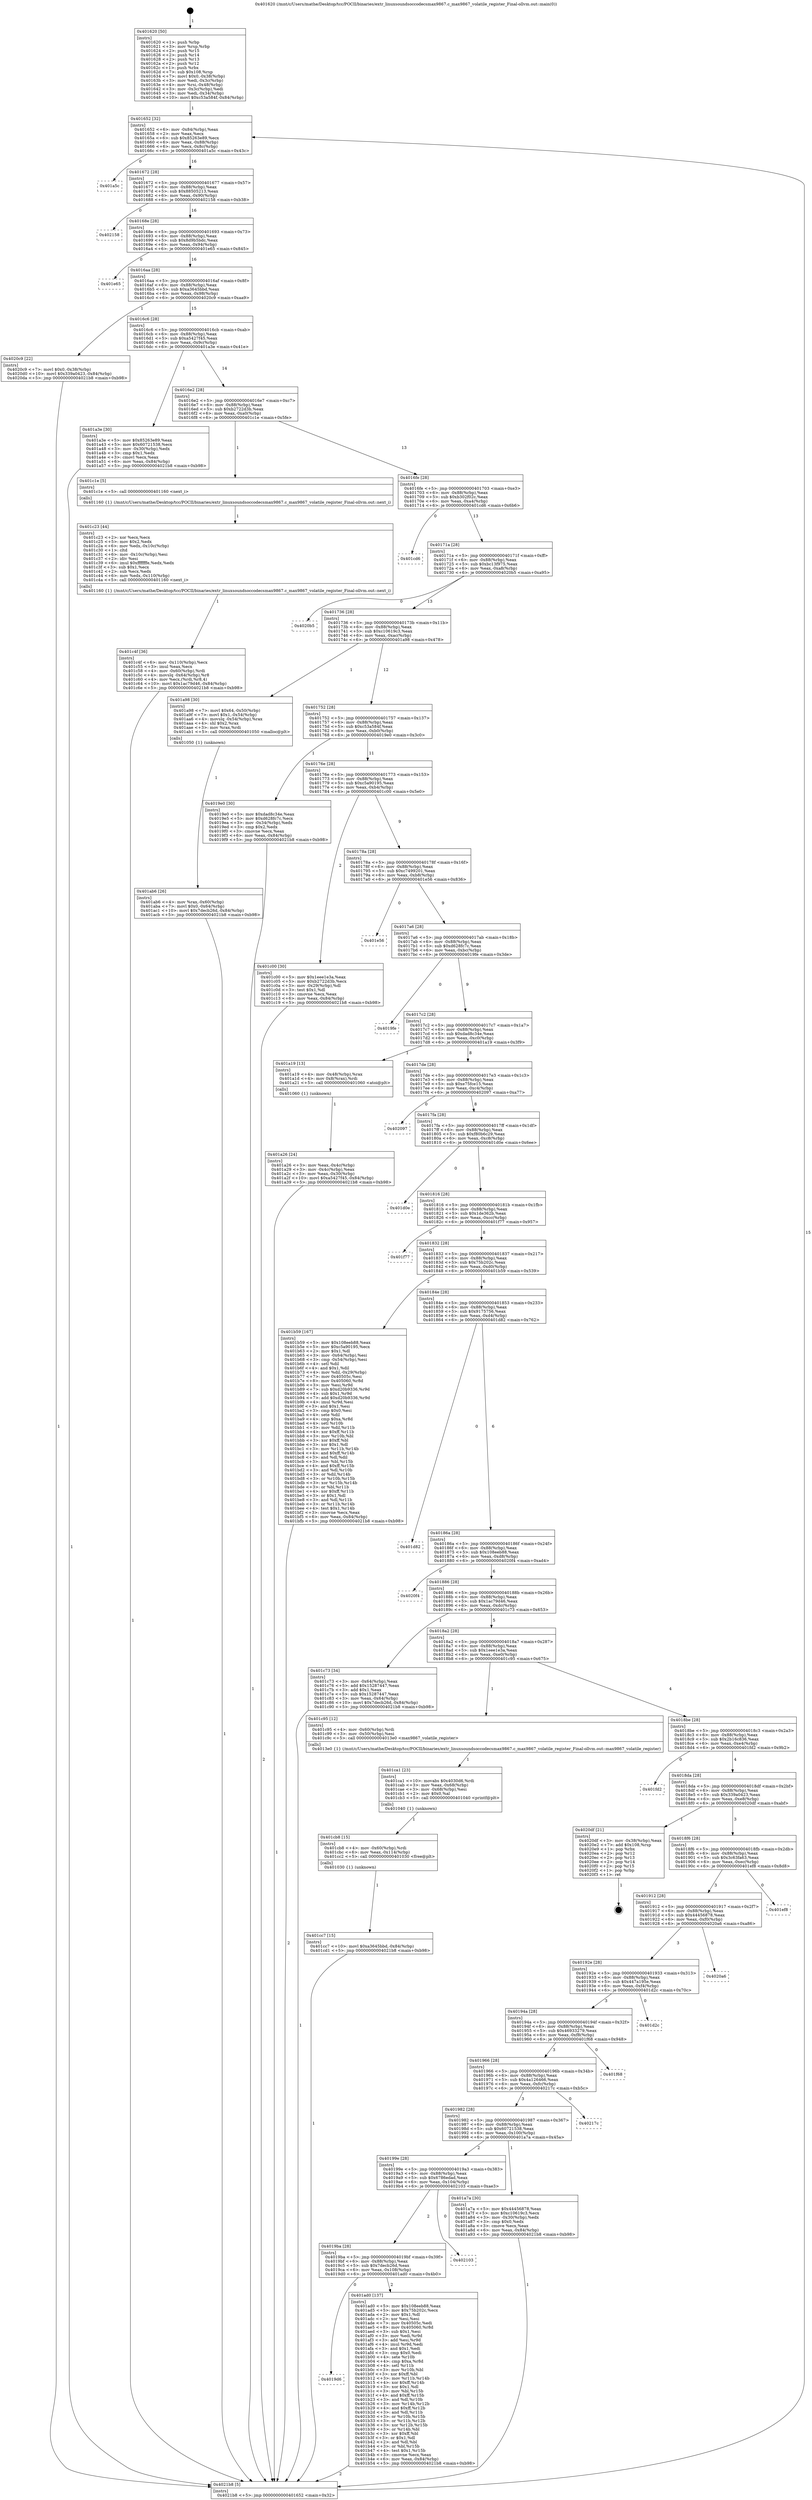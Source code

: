 digraph "0x401620" {
  label = "0x401620 (/mnt/c/Users/mathe/Desktop/tcc/POCII/binaries/extr_linuxsoundsoccodecsmax9867.c_max9867_volatile_register_Final-ollvm.out::main(0))"
  labelloc = "t"
  node[shape=record]

  Entry [label="",width=0.3,height=0.3,shape=circle,fillcolor=black,style=filled]
  "0x401652" [label="{
     0x401652 [32]\l
     | [instrs]\l
     &nbsp;&nbsp;0x401652 \<+6\>: mov -0x84(%rbp),%eax\l
     &nbsp;&nbsp;0x401658 \<+2\>: mov %eax,%ecx\l
     &nbsp;&nbsp;0x40165a \<+6\>: sub $0x85263e89,%ecx\l
     &nbsp;&nbsp;0x401660 \<+6\>: mov %eax,-0x88(%rbp)\l
     &nbsp;&nbsp;0x401666 \<+6\>: mov %ecx,-0x8c(%rbp)\l
     &nbsp;&nbsp;0x40166c \<+6\>: je 0000000000401a5c \<main+0x43c\>\l
  }"]
  "0x401a5c" [label="{
     0x401a5c\l
  }", style=dashed]
  "0x401672" [label="{
     0x401672 [28]\l
     | [instrs]\l
     &nbsp;&nbsp;0x401672 \<+5\>: jmp 0000000000401677 \<main+0x57\>\l
     &nbsp;&nbsp;0x401677 \<+6\>: mov -0x88(%rbp),%eax\l
     &nbsp;&nbsp;0x40167d \<+5\>: sub $0x88505213,%eax\l
     &nbsp;&nbsp;0x401682 \<+6\>: mov %eax,-0x90(%rbp)\l
     &nbsp;&nbsp;0x401688 \<+6\>: je 0000000000402158 \<main+0xb38\>\l
  }"]
  Exit [label="",width=0.3,height=0.3,shape=circle,fillcolor=black,style=filled,peripheries=2]
  "0x402158" [label="{
     0x402158\l
  }", style=dashed]
  "0x40168e" [label="{
     0x40168e [28]\l
     | [instrs]\l
     &nbsp;&nbsp;0x40168e \<+5\>: jmp 0000000000401693 \<main+0x73\>\l
     &nbsp;&nbsp;0x401693 \<+6\>: mov -0x88(%rbp),%eax\l
     &nbsp;&nbsp;0x401699 \<+5\>: sub $0x8d9b5bdc,%eax\l
     &nbsp;&nbsp;0x40169e \<+6\>: mov %eax,-0x94(%rbp)\l
     &nbsp;&nbsp;0x4016a4 \<+6\>: je 0000000000401e65 \<main+0x845\>\l
  }"]
  "0x401cc7" [label="{
     0x401cc7 [15]\l
     | [instrs]\l
     &nbsp;&nbsp;0x401cc7 \<+10\>: movl $0xa3645bbd,-0x84(%rbp)\l
     &nbsp;&nbsp;0x401cd1 \<+5\>: jmp 00000000004021b8 \<main+0xb98\>\l
  }"]
  "0x401e65" [label="{
     0x401e65\l
  }", style=dashed]
  "0x4016aa" [label="{
     0x4016aa [28]\l
     | [instrs]\l
     &nbsp;&nbsp;0x4016aa \<+5\>: jmp 00000000004016af \<main+0x8f\>\l
     &nbsp;&nbsp;0x4016af \<+6\>: mov -0x88(%rbp),%eax\l
     &nbsp;&nbsp;0x4016b5 \<+5\>: sub $0xa3645bbd,%eax\l
     &nbsp;&nbsp;0x4016ba \<+6\>: mov %eax,-0x98(%rbp)\l
     &nbsp;&nbsp;0x4016c0 \<+6\>: je 00000000004020c9 \<main+0xaa9\>\l
  }"]
  "0x401cb8" [label="{
     0x401cb8 [15]\l
     | [instrs]\l
     &nbsp;&nbsp;0x401cb8 \<+4\>: mov -0x60(%rbp),%rdi\l
     &nbsp;&nbsp;0x401cbc \<+6\>: mov %eax,-0x114(%rbp)\l
     &nbsp;&nbsp;0x401cc2 \<+5\>: call 0000000000401030 \<free@plt\>\l
     | [calls]\l
     &nbsp;&nbsp;0x401030 \{1\} (unknown)\l
  }"]
  "0x4020c9" [label="{
     0x4020c9 [22]\l
     | [instrs]\l
     &nbsp;&nbsp;0x4020c9 \<+7\>: movl $0x0,-0x38(%rbp)\l
     &nbsp;&nbsp;0x4020d0 \<+10\>: movl $0x339a0423,-0x84(%rbp)\l
     &nbsp;&nbsp;0x4020da \<+5\>: jmp 00000000004021b8 \<main+0xb98\>\l
  }"]
  "0x4016c6" [label="{
     0x4016c6 [28]\l
     | [instrs]\l
     &nbsp;&nbsp;0x4016c6 \<+5\>: jmp 00000000004016cb \<main+0xab\>\l
     &nbsp;&nbsp;0x4016cb \<+6\>: mov -0x88(%rbp),%eax\l
     &nbsp;&nbsp;0x4016d1 \<+5\>: sub $0xa5427f45,%eax\l
     &nbsp;&nbsp;0x4016d6 \<+6\>: mov %eax,-0x9c(%rbp)\l
     &nbsp;&nbsp;0x4016dc \<+6\>: je 0000000000401a3e \<main+0x41e\>\l
  }"]
  "0x401ca1" [label="{
     0x401ca1 [23]\l
     | [instrs]\l
     &nbsp;&nbsp;0x401ca1 \<+10\>: movabs $0x4030d6,%rdi\l
     &nbsp;&nbsp;0x401cab \<+3\>: mov %eax,-0x68(%rbp)\l
     &nbsp;&nbsp;0x401cae \<+3\>: mov -0x68(%rbp),%esi\l
     &nbsp;&nbsp;0x401cb1 \<+2\>: mov $0x0,%al\l
     &nbsp;&nbsp;0x401cb3 \<+5\>: call 0000000000401040 \<printf@plt\>\l
     | [calls]\l
     &nbsp;&nbsp;0x401040 \{1\} (unknown)\l
  }"]
  "0x401a3e" [label="{
     0x401a3e [30]\l
     | [instrs]\l
     &nbsp;&nbsp;0x401a3e \<+5\>: mov $0x85263e89,%eax\l
     &nbsp;&nbsp;0x401a43 \<+5\>: mov $0x60721538,%ecx\l
     &nbsp;&nbsp;0x401a48 \<+3\>: mov -0x30(%rbp),%edx\l
     &nbsp;&nbsp;0x401a4b \<+3\>: cmp $0x1,%edx\l
     &nbsp;&nbsp;0x401a4e \<+3\>: cmovl %ecx,%eax\l
     &nbsp;&nbsp;0x401a51 \<+6\>: mov %eax,-0x84(%rbp)\l
     &nbsp;&nbsp;0x401a57 \<+5\>: jmp 00000000004021b8 \<main+0xb98\>\l
  }"]
  "0x4016e2" [label="{
     0x4016e2 [28]\l
     | [instrs]\l
     &nbsp;&nbsp;0x4016e2 \<+5\>: jmp 00000000004016e7 \<main+0xc7\>\l
     &nbsp;&nbsp;0x4016e7 \<+6\>: mov -0x88(%rbp),%eax\l
     &nbsp;&nbsp;0x4016ed \<+5\>: sub $0xb2722d3b,%eax\l
     &nbsp;&nbsp;0x4016f2 \<+6\>: mov %eax,-0xa0(%rbp)\l
     &nbsp;&nbsp;0x4016f8 \<+6\>: je 0000000000401c1e \<main+0x5fe\>\l
  }"]
  "0x401c4f" [label="{
     0x401c4f [36]\l
     | [instrs]\l
     &nbsp;&nbsp;0x401c4f \<+6\>: mov -0x110(%rbp),%ecx\l
     &nbsp;&nbsp;0x401c55 \<+3\>: imul %eax,%ecx\l
     &nbsp;&nbsp;0x401c58 \<+4\>: mov -0x60(%rbp),%rdi\l
     &nbsp;&nbsp;0x401c5c \<+4\>: movslq -0x64(%rbp),%r8\l
     &nbsp;&nbsp;0x401c60 \<+4\>: mov %ecx,(%rdi,%r8,4)\l
     &nbsp;&nbsp;0x401c64 \<+10\>: movl $0x1ac79d46,-0x84(%rbp)\l
     &nbsp;&nbsp;0x401c6e \<+5\>: jmp 00000000004021b8 \<main+0xb98\>\l
  }"]
  "0x401c1e" [label="{
     0x401c1e [5]\l
     | [instrs]\l
     &nbsp;&nbsp;0x401c1e \<+5\>: call 0000000000401160 \<next_i\>\l
     | [calls]\l
     &nbsp;&nbsp;0x401160 \{1\} (/mnt/c/Users/mathe/Desktop/tcc/POCII/binaries/extr_linuxsoundsoccodecsmax9867.c_max9867_volatile_register_Final-ollvm.out::next_i)\l
  }"]
  "0x4016fe" [label="{
     0x4016fe [28]\l
     | [instrs]\l
     &nbsp;&nbsp;0x4016fe \<+5\>: jmp 0000000000401703 \<main+0xe3\>\l
     &nbsp;&nbsp;0x401703 \<+6\>: mov -0x88(%rbp),%eax\l
     &nbsp;&nbsp;0x401709 \<+5\>: sub $0xb302f02c,%eax\l
     &nbsp;&nbsp;0x40170e \<+6\>: mov %eax,-0xa4(%rbp)\l
     &nbsp;&nbsp;0x401714 \<+6\>: je 0000000000401cd6 \<main+0x6b6\>\l
  }"]
  "0x401c23" [label="{
     0x401c23 [44]\l
     | [instrs]\l
     &nbsp;&nbsp;0x401c23 \<+2\>: xor %ecx,%ecx\l
     &nbsp;&nbsp;0x401c25 \<+5\>: mov $0x2,%edx\l
     &nbsp;&nbsp;0x401c2a \<+6\>: mov %edx,-0x10c(%rbp)\l
     &nbsp;&nbsp;0x401c30 \<+1\>: cltd\l
     &nbsp;&nbsp;0x401c31 \<+6\>: mov -0x10c(%rbp),%esi\l
     &nbsp;&nbsp;0x401c37 \<+2\>: idiv %esi\l
     &nbsp;&nbsp;0x401c39 \<+6\>: imul $0xfffffffe,%edx,%edx\l
     &nbsp;&nbsp;0x401c3f \<+3\>: sub $0x1,%ecx\l
     &nbsp;&nbsp;0x401c42 \<+2\>: sub %ecx,%edx\l
     &nbsp;&nbsp;0x401c44 \<+6\>: mov %edx,-0x110(%rbp)\l
     &nbsp;&nbsp;0x401c4a \<+5\>: call 0000000000401160 \<next_i\>\l
     | [calls]\l
     &nbsp;&nbsp;0x401160 \{1\} (/mnt/c/Users/mathe/Desktop/tcc/POCII/binaries/extr_linuxsoundsoccodecsmax9867.c_max9867_volatile_register_Final-ollvm.out::next_i)\l
  }"]
  "0x401cd6" [label="{
     0x401cd6\l
  }", style=dashed]
  "0x40171a" [label="{
     0x40171a [28]\l
     | [instrs]\l
     &nbsp;&nbsp;0x40171a \<+5\>: jmp 000000000040171f \<main+0xff\>\l
     &nbsp;&nbsp;0x40171f \<+6\>: mov -0x88(%rbp),%eax\l
     &nbsp;&nbsp;0x401725 \<+5\>: sub $0xbc13f975,%eax\l
     &nbsp;&nbsp;0x40172a \<+6\>: mov %eax,-0xa8(%rbp)\l
     &nbsp;&nbsp;0x401730 \<+6\>: je 00000000004020b5 \<main+0xa95\>\l
  }"]
  "0x4019d6" [label="{
     0x4019d6\l
  }", style=dashed]
  "0x4020b5" [label="{
     0x4020b5\l
  }", style=dashed]
  "0x401736" [label="{
     0x401736 [28]\l
     | [instrs]\l
     &nbsp;&nbsp;0x401736 \<+5\>: jmp 000000000040173b \<main+0x11b\>\l
     &nbsp;&nbsp;0x40173b \<+6\>: mov -0x88(%rbp),%eax\l
     &nbsp;&nbsp;0x401741 \<+5\>: sub $0xc10619c3,%eax\l
     &nbsp;&nbsp;0x401746 \<+6\>: mov %eax,-0xac(%rbp)\l
     &nbsp;&nbsp;0x40174c \<+6\>: je 0000000000401a98 \<main+0x478\>\l
  }"]
  "0x401ad0" [label="{
     0x401ad0 [137]\l
     | [instrs]\l
     &nbsp;&nbsp;0x401ad0 \<+5\>: mov $0x108eeb88,%eax\l
     &nbsp;&nbsp;0x401ad5 \<+5\>: mov $0x75b202c,%ecx\l
     &nbsp;&nbsp;0x401ada \<+2\>: mov $0x1,%dl\l
     &nbsp;&nbsp;0x401adc \<+2\>: xor %esi,%esi\l
     &nbsp;&nbsp;0x401ade \<+7\>: mov 0x40505c,%edi\l
     &nbsp;&nbsp;0x401ae5 \<+8\>: mov 0x405060,%r8d\l
     &nbsp;&nbsp;0x401aed \<+3\>: sub $0x1,%esi\l
     &nbsp;&nbsp;0x401af0 \<+3\>: mov %edi,%r9d\l
     &nbsp;&nbsp;0x401af3 \<+3\>: add %esi,%r9d\l
     &nbsp;&nbsp;0x401af6 \<+4\>: imul %r9d,%edi\l
     &nbsp;&nbsp;0x401afa \<+3\>: and $0x1,%edi\l
     &nbsp;&nbsp;0x401afd \<+3\>: cmp $0x0,%edi\l
     &nbsp;&nbsp;0x401b00 \<+4\>: sete %r10b\l
     &nbsp;&nbsp;0x401b04 \<+4\>: cmp $0xa,%r8d\l
     &nbsp;&nbsp;0x401b08 \<+4\>: setl %r11b\l
     &nbsp;&nbsp;0x401b0c \<+3\>: mov %r10b,%bl\l
     &nbsp;&nbsp;0x401b0f \<+3\>: xor $0xff,%bl\l
     &nbsp;&nbsp;0x401b12 \<+3\>: mov %r11b,%r14b\l
     &nbsp;&nbsp;0x401b15 \<+4\>: xor $0xff,%r14b\l
     &nbsp;&nbsp;0x401b19 \<+3\>: xor $0x1,%dl\l
     &nbsp;&nbsp;0x401b1c \<+3\>: mov %bl,%r15b\l
     &nbsp;&nbsp;0x401b1f \<+4\>: and $0xff,%r15b\l
     &nbsp;&nbsp;0x401b23 \<+3\>: and %dl,%r10b\l
     &nbsp;&nbsp;0x401b26 \<+3\>: mov %r14b,%r12b\l
     &nbsp;&nbsp;0x401b29 \<+4\>: and $0xff,%r12b\l
     &nbsp;&nbsp;0x401b2d \<+3\>: and %dl,%r11b\l
     &nbsp;&nbsp;0x401b30 \<+3\>: or %r10b,%r15b\l
     &nbsp;&nbsp;0x401b33 \<+3\>: or %r11b,%r12b\l
     &nbsp;&nbsp;0x401b36 \<+3\>: xor %r12b,%r15b\l
     &nbsp;&nbsp;0x401b39 \<+3\>: or %r14b,%bl\l
     &nbsp;&nbsp;0x401b3c \<+3\>: xor $0xff,%bl\l
     &nbsp;&nbsp;0x401b3f \<+3\>: or $0x1,%dl\l
     &nbsp;&nbsp;0x401b42 \<+2\>: and %dl,%bl\l
     &nbsp;&nbsp;0x401b44 \<+3\>: or %bl,%r15b\l
     &nbsp;&nbsp;0x401b47 \<+4\>: test $0x1,%r15b\l
     &nbsp;&nbsp;0x401b4b \<+3\>: cmovne %ecx,%eax\l
     &nbsp;&nbsp;0x401b4e \<+6\>: mov %eax,-0x84(%rbp)\l
     &nbsp;&nbsp;0x401b54 \<+5\>: jmp 00000000004021b8 \<main+0xb98\>\l
  }"]
  "0x401a98" [label="{
     0x401a98 [30]\l
     | [instrs]\l
     &nbsp;&nbsp;0x401a98 \<+7\>: movl $0x64,-0x50(%rbp)\l
     &nbsp;&nbsp;0x401a9f \<+7\>: movl $0x1,-0x54(%rbp)\l
     &nbsp;&nbsp;0x401aa6 \<+4\>: movslq -0x54(%rbp),%rax\l
     &nbsp;&nbsp;0x401aaa \<+4\>: shl $0x2,%rax\l
     &nbsp;&nbsp;0x401aae \<+3\>: mov %rax,%rdi\l
     &nbsp;&nbsp;0x401ab1 \<+5\>: call 0000000000401050 \<malloc@plt\>\l
     | [calls]\l
     &nbsp;&nbsp;0x401050 \{1\} (unknown)\l
  }"]
  "0x401752" [label="{
     0x401752 [28]\l
     | [instrs]\l
     &nbsp;&nbsp;0x401752 \<+5\>: jmp 0000000000401757 \<main+0x137\>\l
     &nbsp;&nbsp;0x401757 \<+6\>: mov -0x88(%rbp),%eax\l
     &nbsp;&nbsp;0x40175d \<+5\>: sub $0xc53a584f,%eax\l
     &nbsp;&nbsp;0x401762 \<+6\>: mov %eax,-0xb0(%rbp)\l
     &nbsp;&nbsp;0x401768 \<+6\>: je 00000000004019e0 \<main+0x3c0\>\l
  }"]
  "0x4019ba" [label="{
     0x4019ba [28]\l
     | [instrs]\l
     &nbsp;&nbsp;0x4019ba \<+5\>: jmp 00000000004019bf \<main+0x39f\>\l
     &nbsp;&nbsp;0x4019bf \<+6\>: mov -0x88(%rbp),%eax\l
     &nbsp;&nbsp;0x4019c5 \<+5\>: sub $0x7decb26d,%eax\l
     &nbsp;&nbsp;0x4019ca \<+6\>: mov %eax,-0x108(%rbp)\l
     &nbsp;&nbsp;0x4019d0 \<+6\>: je 0000000000401ad0 \<main+0x4b0\>\l
  }"]
  "0x4019e0" [label="{
     0x4019e0 [30]\l
     | [instrs]\l
     &nbsp;&nbsp;0x4019e0 \<+5\>: mov $0xdad8c34e,%eax\l
     &nbsp;&nbsp;0x4019e5 \<+5\>: mov $0xd628fc7c,%ecx\l
     &nbsp;&nbsp;0x4019ea \<+3\>: mov -0x34(%rbp),%edx\l
     &nbsp;&nbsp;0x4019ed \<+3\>: cmp $0x2,%edx\l
     &nbsp;&nbsp;0x4019f0 \<+3\>: cmovne %ecx,%eax\l
     &nbsp;&nbsp;0x4019f3 \<+6\>: mov %eax,-0x84(%rbp)\l
     &nbsp;&nbsp;0x4019f9 \<+5\>: jmp 00000000004021b8 \<main+0xb98\>\l
  }"]
  "0x40176e" [label="{
     0x40176e [28]\l
     | [instrs]\l
     &nbsp;&nbsp;0x40176e \<+5\>: jmp 0000000000401773 \<main+0x153\>\l
     &nbsp;&nbsp;0x401773 \<+6\>: mov -0x88(%rbp),%eax\l
     &nbsp;&nbsp;0x401779 \<+5\>: sub $0xc5a90195,%eax\l
     &nbsp;&nbsp;0x40177e \<+6\>: mov %eax,-0xb4(%rbp)\l
     &nbsp;&nbsp;0x401784 \<+6\>: je 0000000000401c00 \<main+0x5e0\>\l
  }"]
  "0x4021b8" [label="{
     0x4021b8 [5]\l
     | [instrs]\l
     &nbsp;&nbsp;0x4021b8 \<+5\>: jmp 0000000000401652 \<main+0x32\>\l
  }"]
  "0x401620" [label="{
     0x401620 [50]\l
     | [instrs]\l
     &nbsp;&nbsp;0x401620 \<+1\>: push %rbp\l
     &nbsp;&nbsp;0x401621 \<+3\>: mov %rsp,%rbp\l
     &nbsp;&nbsp;0x401624 \<+2\>: push %r15\l
     &nbsp;&nbsp;0x401626 \<+2\>: push %r14\l
     &nbsp;&nbsp;0x401628 \<+2\>: push %r13\l
     &nbsp;&nbsp;0x40162a \<+2\>: push %r12\l
     &nbsp;&nbsp;0x40162c \<+1\>: push %rbx\l
     &nbsp;&nbsp;0x40162d \<+7\>: sub $0x108,%rsp\l
     &nbsp;&nbsp;0x401634 \<+7\>: movl $0x0,-0x38(%rbp)\l
     &nbsp;&nbsp;0x40163b \<+3\>: mov %edi,-0x3c(%rbp)\l
     &nbsp;&nbsp;0x40163e \<+4\>: mov %rsi,-0x48(%rbp)\l
     &nbsp;&nbsp;0x401642 \<+3\>: mov -0x3c(%rbp),%edi\l
     &nbsp;&nbsp;0x401645 \<+3\>: mov %edi,-0x34(%rbp)\l
     &nbsp;&nbsp;0x401648 \<+10\>: movl $0xc53a584f,-0x84(%rbp)\l
  }"]
  "0x402103" [label="{
     0x402103\l
  }", style=dashed]
  "0x401c00" [label="{
     0x401c00 [30]\l
     | [instrs]\l
     &nbsp;&nbsp;0x401c00 \<+5\>: mov $0x1eee1e3a,%eax\l
     &nbsp;&nbsp;0x401c05 \<+5\>: mov $0xb2722d3b,%ecx\l
     &nbsp;&nbsp;0x401c0a \<+3\>: mov -0x29(%rbp),%dl\l
     &nbsp;&nbsp;0x401c0d \<+3\>: test $0x1,%dl\l
     &nbsp;&nbsp;0x401c10 \<+3\>: cmovne %ecx,%eax\l
     &nbsp;&nbsp;0x401c13 \<+6\>: mov %eax,-0x84(%rbp)\l
     &nbsp;&nbsp;0x401c19 \<+5\>: jmp 00000000004021b8 \<main+0xb98\>\l
  }"]
  "0x40178a" [label="{
     0x40178a [28]\l
     | [instrs]\l
     &nbsp;&nbsp;0x40178a \<+5\>: jmp 000000000040178f \<main+0x16f\>\l
     &nbsp;&nbsp;0x40178f \<+6\>: mov -0x88(%rbp),%eax\l
     &nbsp;&nbsp;0x401795 \<+5\>: sub $0xc7499201,%eax\l
     &nbsp;&nbsp;0x40179a \<+6\>: mov %eax,-0xb8(%rbp)\l
     &nbsp;&nbsp;0x4017a0 \<+6\>: je 0000000000401e56 \<main+0x836\>\l
  }"]
  "0x401ab6" [label="{
     0x401ab6 [26]\l
     | [instrs]\l
     &nbsp;&nbsp;0x401ab6 \<+4\>: mov %rax,-0x60(%rbp)\l
     &nbsp;&nbsp;0x401aba \<+7\>: movl $0x0,-0x64(%rbp)\l
     &nbsp;&nbsp;0x401ac1 \<+10\>: movl $0x7decb26d,-0x84(%rbp)\l
     &nbsp;&nbsp;0x401acb \<+5\>: jmp 00000000004021b8 \<main+0xb98\>\l
  }"]
  "0x401e56" [label="{
     0x401e56\l
  }", style=dashed]
  "0x4017a6" [label="{
     0x4017a6 [28]\l
     | [instrs]\l
     &nbsp;&nbsp;0x4017a6 \<+5\>: jmp 00000000004017ab \<main+0x18b\>\l
     &nbsp;&nbsp;0x4017ab \<+6\>: mov -0x88(%rbp),%eax\l
     &nbsp;&nbsp;0x4017b1 \<+5\>: sub $0xd628fc7c,%eax\l
     &nbsp;&nbsp;0x4017b6 \<+6\>: mov %eax,-0xbc(%rbp)\l
     &nbsp;&nbsp;0x4017bc \<+6\>: je 00000000004019fe \<main+0x3de\>\l
  }"]
  "0x40199e" [label="{
     0x40199e [28]\l
     | [instrs]\l
     &nbsp;&nbsp;0x40199e \<+5\>: jmp 00000000004019a3 \<main+0x383\>\l
     &nbsp;&nbsp;0x4019a3 \<+6\>: mov -0x88(%rbp),%eax\l
     &nbsp;&nbsp;0x4019a9 \<+5\>: sub $0x6786edad,%eax\l
     &nbsp;&nbsp;0x4019ae \<+6\>: mov %eax,-0x104(%rbp)\l
     &nbsp;&nbsp;0x4019b4 \<+6\>: je 0000000000402103 \<main+0xae3\>\l
  }"]
  "0x4019fe" [label="{
     0x4019fe\l
  }", style=dashed]
  "0x4017c2" [label="{
     0x4017c2 [28]\l
     | [instrs]\l
     &nbsp;&nbsp;0x4017c2 \<+5\>: jmp 00000000004017c7 \<main+0x1a7\>\l
     &nbsp;&nbsp;0x4017c7 \<+6\>: mov -0x88(%rbp),%eax\l
     &nbsp;&nbsp;0x4017cd \<+5\>: sub $0xdad8c34e,%eax\l
     &nbsp;&nbsp;0x4017d2 \<+6\>: mov %eax,-0xc0(%rbp)\l
     &nbsp;&nbsp;0x4017d8 \<+6\>: je 0000000000401a19 \<main+0x3f9\>\l
  }"]
  "0x401a7a" [label="{
     0x401a7a [30]\l
     | [instrs]\l
     &nbsp;&nbsp;0x401a7a \<+5\>: mov $0x44456878,%eax\l
     &nbsp;&nbsp;0x401a7f \<+5\>: mov $0xc10619c3,%ecx\l
     &nbsp;&nbsp;0x401a84 \<+3\>: mov -0x30(%rbp),%edx\l
     &nbsp;&nbsp;0x401a87 \<+3\>: cmp $0x0,%edx\l
     &nbsp;&nbsp;0x401a8a \<+3\>: cmove %ecx,%eax\l
     &nbsp;&nbsp;0x401a8d \<+6\>: mov %eax,-0x84(%rbp)\l
     &nbsp;&nbsp;0x401a93 \<+5\>: jmp 00000000004021b8 \<main+0xb98\>\l
  }"]
  "0x401a19" [label="{
     0x401a19 [13]\l
     | [instrs]\l
     &nbsp;&nbsp;0x401a19 \<+4\>: mov -0x48(%rbp),%rax\l
     &nbsp;&nbsp;0x401a1d \<+4\>: mov 0x8(%rax),%rdi\l
     &nbsp;&nbsp;0x401a21 \<+5\>: call 0000000000401060 \<atoi@plt\>\l
     | [calls]\l
     &nbsp;&nbsp;0x401060 \{1\} (unknown)\l
  }"]
  "0x4017de" [label="{
     0x4017de [28]\l
     | [instrs]\l
     &nbsp;&nbsp;0x4017de \<+5\>: jmp 00000000004017e3 \<main+0x1c3\>\l
     &nbsp;&nbsp;0x4017e3 \<+6\>: mov -0x88(%rbp),%eax\l
     &nbsp;&nbsp;0x4017e9 \<+5\>: sub $0xe75fce15,%eax\l
     &nbsp;&nbsp;0x4017ee \<+6\>: mov %eax,-0xc4(%rbp)\l
     &nbsp;&nbsp;0x4017f4 \<+6\>: je 0000000000402097 \<main+0xa77\>\l
  }"]
  "0x401a26" [label="{
     0x401a26 [24]\l
     | [instrs]\l
     &nbsp;&nbsp;0x401a26 \<+3\>: mov %eax,-0x4c(%rbp)\l
     &nbsp;&nbsp;0x401a29 \<+3\>: mov -0x4c(%rbp),%eax\l
     &nbsp;&nbsp;0x401a2c \<+3\>: mov %eax,-0x30(%rbp)\l
     &nbsp;&nbsp;0x401a2f \<+10\>: movl $0xa5427f45,-0x84(%rbp)\l
     &nbsp;&nbsp;0x401a39 \<+5\>: jmp 00000000004021b8 \<main+0xb98\>\l
  }"]
  "0x401982" [label="{
     0x401982 [28]\l
     | [instrs]\l
     &nbsp;&nbsp;0x401982 \<+5\>: jmp 0000000000401987 \<main+0x367\>\l
     &nbsp;&nbsp;0x401987 \<+6\>: mov -0x88(%rbp),%eax\l
     &nbsp;&nbsp;0x40198d \<+5\>: sub $0x60721538,%eax\l
     &nbsp;&nbsp;0x401992 \<+6\>: mov %eax,-0x100(%rbp)\l
     &nbsp;&nbsp;0x401998 \<+6\>: je 0000000000401a7a \<main+0x45a\>\l
  }"]
  "0x402097" [label="{
     0x402097\l
  }", style=dashed]
  "0x4017fa" [label="{
     0x4017fa [28]\l
     | [instrs]\l
     &nbsp;&nbsp;0x4017fa \<+5\>: jmp 00000000004017ff \<main+0x1df\>\l
     &nbsp;&nbsp;0x4017ff \<+6\>: mov -0x88(%rbp),%eax\l
     &nbsp;&nbsp;0x401805 \<+5\>: sub $0xf80b6c29,%eax\l
     &nbsp;&nbsp;0x40180a \<+6\>: mov %eax,-0xc8(%rbp)\l
     &nbsp;&nbsp;0x401810 \<+6\>: je 0000000000401d0e \<main+0x6ee\>\l
  }"]
  "0x40217c" [label="{
     0x40217c\l
  }", style=dashed]
  "0x401d0e" [label="{
     0x401d0e\l
  }", style=dashed]
  "0x401816" [label="{
     0x401816 [28]\l
     | [instrs]\l
     &nbsp;&nbsp;0x401816 \<+5\>: jmp 000000000040181b \<main+0x1fb\>\l
     &nbsp;&nbsp;0x40181b \<+6\>: mov -0x88(%rbp),%eax\l
     &nbsp;&nbsp;0x401821 \<+5\>: sub $0x1de362b,%eax\l
     &nbsp;&nbsp;0x401826 \<+6\>: mov %eax,-0xcc(%rbp)\l
     &nbsp;&nbsp;0x40182c \<+6\>: je 0000000000401f77 \<main+0x957\>\l
  }"]
  "0x401966" [label="{
     0x401966 [28]\l
     | [instrs]\l
     &nbsp;&nbsp;0x401966 \<+5\>: jmp 000000000040196b \<main+0x34b\>\l
     &nbsp;&nbsp;0x40196b \<+6\>: mov -0x88(%rbp),%eax\l
     &nbsp;&nbsp;0x401971 \<+5\>: sub $0x4a126466,%eax\l
     &nbsp;&nbsp;0x401976 \<+6\>: mov %eax,-0xfc(%rbp)\l
     &nbsp;&nbsp;0x40197c \<+6\>: je 000000000040217c \<main+0xb5c\>\l
  }"]
  "0x401f77" [label="{
     0x401f77\l
  }", style=dashed]
  "0x401832" [label="{
     0x401832 [28]\l
     | [instrs]\l
     &nbsp;&nbsp;0x401832 \<+5\>: jmp 0000000000401837 \<main+0x217\>\l
     &nbsp;&nbsp;0x401837 \<+6\>: mov -0x88(%rbp),%eax\l
     &nbsp;&nbsp;0x40183d \<+5\>: sub $0x75b202c,%eax\l
     &nbsp;&nbsp;0x401842 \<+6\>: mov %eax,-0xd0(%rbp)\l
     &nbsp;&nbsp;0x401848 \<+6\>: je 0000000000401b59 \<main+0x539\>\l
  }"]
  "0x401f68" [label="{
     0x401f68\l
  }", style=dashed]
  "0x401b59" [label="{
     0x401b59 [167]\l
     | [instrs]\l
     &nbsp;&nbsp;0x401b59 \<+5\>: mov $0x108eeb88,%eax\l
     &nbsp;&nbsp;0x401b5e \<+5\>: mov $0xc5a90195,%ecx\l
     &nbsp;&nbsp;0x401b63 \<+2\>: mov $0x1,%dl\l
     &nbsp;&nbsp;0x401b65 \<+3\>: mov -0x64(%rbp),%esi\l
     &nbsp;&nbsp;0x401b68 \<+3\>: cmp -0x54(%rbp),%esi\l
     &nbsp;&nbsp;0x401b6b \<+4\>: setl %dil\l
     &nbsp;&nbsp;0x401b6f \<+4\>: and $0x1,%dil\l
     &nbsp;&nbsp;0x401b73 \<+4\>: mov %dil,-0x29(%rbp)\l
     &nbsp;&nbsp;0x401b77 \<+7\>: mov 0x40505c,%esi\l
     &nbsp;&nbsp;0x401b7e \<+8\>: mov 0x405060,%r8d\l
     &nbsp;&nbsp;0x401b86 \<+3\>: mov %esi,%r9d\l
     &nbsp;&nbsp;0x401b89 \<+7\>: sub $0xd20b9336,%r9d\l
     &nbsp;&nbsp;0x401b90 \<+4\>: sub $0x1,%r9d\l
     &nbsp;&nbsp;0x401b94 \<+7\>: add $0xd20b9336,%r9d\l
     &nbsp;&nbsp;0x401b9b \<+4\>: imul %r9d,%esi\l
     &nbsp;&nbsp;0x401b9f \<+3\>: and $0x1,%esi\l
     &nbsp;&nbsp;0x401ba2 \<+3\>: cmp $0x0,%esi\l
     &nbsp;&nbsp;0x401ba5 \<+4\>: sete %dil\l
     &nbsp;&nbsp;0x401ba9 \<+4\>: cmp $0xa,%r8d\l
     &nbsp;&nbsp;0x401bad \<+4\>: setl %r10b\l
     &nbsp;&nbsp;0x401bb1 \<+3\>: mov %dil,%r11b\l
     &nbsp;&nbsp;0x401bb4 \<+4\>: xor $0xff,%r11b\l
     &nbsp;&nbsp;0x401bb8 \<+3\>: mov %r10b,%bl\l
     &nbsp;&nbsp;0x401bbb \<+3\>: xor $0xff,%bl\l
     &nbsp;&nbsp;0x401bbe \<+3\>: xor $0x1,%dl\l
     &nbsp;&nbsp;0x401bc1 \<+3\>: mov %r11b,%r14b\l
     &nbsp;&nbsp;0x401bc4 \<+4\>: and $0xff,%r14b\l
     &nbsp;&nbsp;0x401bc8 \<+3\>: and %dl,%dil\l
     &nbsp;&nbsp;0x401bcb \<+3\>: mov %bl,%r15b\l
     &nbsp;&nbsp;0x401bce \<+4\>: and $0xff,%r15b\l
     &nbsp;&nbsp;0x401bd2 \<+3\>: and %dl,%r10b\l
     &nbsp;&nbsp;0x401bd5 \<+3\>: or %dil,%r14b\l
     &nbsp;&nbsp;0x401bd8 \<+3\>: or %r10b,%r15b\l
     &nbsp;&nbsp;0x401bdb \<+3\>: xor %r15b,%r14b\l
     &nbsp;&nbsp;0x401bde \<+3\>: or %bl,%r11b\l
     &nbsp;&nbsp;0x401be1 \<+4\>: xor $0xff,%r11b\l
     &nbsp;&nbsp;0x401be5 \<+3\>: or $0x1,%dl\l
     &nbsp;&nbsp;0x401be8 \<+3\>: and %dl,%r11b\l
     &nbsp;&nbsp;0x401beb \<+3\>: or %r11b,%r14b\l
     &nbsp;&nbsp;0x401bee \<+4\>: test $0x1,%r14b\l
     &nbsp;&nbsp;0x401bf2 \<+3\>: cmovne %ecx,%eax\l
     &nbsp;&nbsp;0x401bf5 \<+6\>: mov %eax,-0x84(%rbp)\l
     &nbsp;&nbsp;0x401bfb \<+5\>: jmp 00000000004021b8 \<main+0xb98\>\l
  }"]
  "0x40184e" [label="{
     0x40184e [28]\l
     | [instrs]\l
     &nbsp;&nbsp;0x40184e \<+5\>: jmp 0000000000401853 \<main+0x233\>\l
     &nbsp;&nbsp;0x401853 \<+6\>: mov -0x88(%rbp),%eax\l
     &nbsp;&nbsp;0x401859 \<+5\>: sub $0x9175756,%eax\l
     &nbsp;&nbsp;0x40185e \<+6\>: mov %eax,-0xd4(%rbp)\l
     &nbsp;&nbsp;0x401864 \<+6\>: je 0000000000401d82 \<main+0x762\>\l
  }"]
  "0x40194a" [label="{
     0x40194a [28]\l
     | [instrs]\l
     &nbsp;&nbsp;0x40194a \<+5\>: jmp 000000000040194f \<main+0x32f\>\l
     &nbsp;&nbsp;0x40194f \<+6\>: mov -0x88(%rbp),%eax\l
     &nbsp;&nbsp;0x401955 \<+5\>: sub $0x46933279,%eax\l
     &nbsp;&nbsp;0x40195a \<+6\>: mov %eax,-0xf8(%rbp)\l
     &nbsp;&nbsp;0x401960 \<+6\>: je 0000000000401f68 \<main+0x948\>\l
  }"]
  "0x401d82" [label="{
     0x401d82\l
  }", style=dashed]
  "0x40186a" [label="{
     0x40186a [28]\l
     | [instrs]\l
     &nbsp;&nbsp;0x40186a \<+5\>: jmp 000000000040186f \<main+0x24f\>\l
     &nbsp;&nbsp;0x40186f \<+6\>: mov -0x88(%rbp),%eax\l
     &nbsp;&nbsp;0x401875 \<+5\>: sub $0x108eeb88,%eax\l
     &nbsp;&nbsp;0x40187a \<+6\>: mov %eax,-0xd8(%rbp)\l
     &nbsp;&nbsp;0x401880 \<+6\>: je 00000000004020f4 \<main+0xad4\>\l
  }"]
  "0x401d2c" [label="{
     0x401d2c\l
  }", style=dashed]
  "0x4020f4" [label="{
     0x4020f4\l
  }", style=dashed]
  "0x401886" [label="{
     0x401886 [28]\l
     | [instrs]\l
     &nbsp;&nbsp;0x401886 \<+5\>: jmp 000000000040188b \<main+0x26b\>\l
     &nbsp;&nbsp;0x40188b \<+6\>: mov -0x88(%rbp),%eax\l
     &nbsp;&nbsp;0x401891 \<+5\>: sub $0x1ac79d46,%eax\l
     &nbsp;&nbsp;0x401896 \<+6\>: mov %eax,-0xdc(%rbp)\l
     &nbsp;&nbsp;0x40189c \<+6\>: je 0000000000401c73 \<main+0x653\>\l
  }"]
  "0x40192e" [label="{
     0x40192e [28]\l
     | [instrs]\l
     &nbsp;&nbsp;0x40192e \<+5\>: jmp 0000000000401933 \<main+0x313\>\l
     &nbsp;&nbsp;0x401933 \<+6\>: mov -0x88(%rbp),%eax\l
     &nbsp;&nbsp;0x401939 \<+5\>: sub $0x447a195e,%eax\l
     &nbsp;&nbsp;0x40193e \<+6\>: mov %eax,-0xf4(%rbp)\l
     &nbsp;&nbsp;0x401944 \<+6\>: je 0000000000401d2c \<main+0x70c\>\l
  }"]
  "0x401c73" [label="{
     0x401c73 [34]\l
     | [instrs]\l
     &nbsp;&nbsp;0x401c73 \<+3\>: mov -0x64(%rbp),%eax\l
     &nbsp;&nbsp;0x401c76 \<+5\>: add $0x15287447,%eax\l
     &nbsp;&nbsp;0x401c7b \<+3\>: add $0x1,%eax\l
     &nbsp;&nbsp;0x401c7e \<+5\>: sub $0x15287447,%eax\l
     &nbsp;&nbsp;0x401c83 \<+3\>: mov %eax,-0x64(%rbp)\l
     &nbsp;&nbsp;0x401c86 \<+10\>: movl $0x7decb26d,-0x84(%rbp)\l
     &nbsp;&nbsp;0x401c90 \<+5\>: jmp 00000000004021b8 \<main+0xb98\>\l
  }"]
  "0x4018a2" [label="{
     0x4018a2 [28]\l
     | [instrs]\l
     &nbsp;&nbsp;0x4018a2 \<+5\>: jmp 00000000004018a7 \<main+0x287\>\l
     &nbsp;&nbsp;0x4018a7 \<+6\>: mov -0x88(%rbp),%eax\l
     &nbsp;&nbsp;0x4018ad \<+5\>: sub $0x1eee1e3a,%eax\l
     &nbsp;&nbsp;0x4018b2 \<+6\>: mov %eax,-0xe0(%rbp)\l
     &nbsp;&nbsp;0x4018b8 \<+6\>: je 0000000000401c95 \<main+0x675\>\l
  }"]
  "0x4020a6" [label="{
     0x4020a6\l
  }", style=dashed]
  "0x401c95" [label="{
     0x401c95 [12]\l
     | [instrs]\l
     &nbsp;&nbsp;0x401c95 \<+4\>: mov -0x60(%rbp),%rdi\l
     &nbsp;&nbsp;0x401c99 \<+3\>: mov -0x50(%rbp),%esi\l
     &nbsp;&nbsp;0x401c9c \<+5\>: call 00000000004013e0 \<max9867_volatile_register\>\l
     | [calls]\l
     &nbsp;&nbsp;0x4013e0 \{1\} (/mnt/c/Users/mathe/Desktop/tcc/POCII/binaries/extr_linuxsoundsoccodecsmax9867.c_max9867_volatile_register_Final-ollvm.out::max9867_volatile_register)\l
  }"]
  "0x4018be" [label="{
     0x4018be [28]\l
     | [instrs]\l
     &nbsp;&nbsp;0x4018be \<+5\>: jmp 00000000004018c3 \<main+0x2a3\>\l
     &nbsp;&nbsp;0x4018c3 \<+6\>: mov -0x88(%rbp),%eax\l
     &nbsp;&nbsp;0x4018c9 \<+5\>: sub $0x2b16c836,%eax\l
     &nbsp;&nbsp;0x4018ce \<+6\>: mov %eax,-0xe4(%rbp)\l
     &nbsp;&nbsp;0x4018d4 \<+6\>: je 0000000000401fd2 \<main+0x9b2\>\l
  }"]
  "0x401912" [label="{
     0x401912 [28]\l
     | [instrs]\l
     &nbsp;&nbsp;0x401912 \<+5\>: jmp 0000000000401917 \<main+0x2f7\>\l
     &nbsp;&nbsp;0x401917 \<+6\>: mov -0x88(%rbp),%eax\l
     &nbsp;&nbsp;0x40191d \<+5\>: sub $0x44456878,%eax\l
     &nbsp;&nbsp;0x401922 \<+6\>: mov %eax,-0xf0(%rbp)\l
     &nbsp;&nbsp;0x401928 \<+6\>: je 00000000004020a6 \<main+0xa86\>\l
  }"]
  "0x401fd2" [label="{
     0x401fd2\l
  }", style=dashed]
  "0x4018da" [label="{
     0x4018da [28]\l
     | [instrs]\l
     &nbsp;&nbsp;0x4018da \<+5\>: jmp 00000000004018df \<main+0x2bf\>\l
     &nbsp;&nbsp;0x4018df \<+6\>: mov -0x88(%rbp),%eax\l
     &nbsp;&nbsp;0x4018e5 \<+5\>: sub $0x339a0423,%eax\l
     &nbsp;&nbsp;0x4018ea \<+6\>: mov %eax,-0xe8(%rbp)\l
     &nbsp;&nbsp;0x4018f0 \<+6\>: je 00000000004020df \<main+0xabf\>\l
  }"]
  "0x401ef8" [label="{
     0x401ef8\l
  }", style=dashed]
  "0x4020df" [label="{
     0x4020df [21]\l
     | [instrs]\l
     &nbsp;&nbsp;0x4020df \<+3\>: mov -0x38(%rbp),%eax\l
     &nbsp;&nbsp;0x4020e2 \<+7\>: add $0x108,%rsp\l
     &nbsp;&nbsp;0x4020e9 \<+1\>: pop %rbx\l
     &nbsp;&nbsp;0x4020ea \<+2\>: pop %r12\l
     &nbsp;&nbsp;0x4020ec \<+2\>: pop %r13\l
     &nbsp;&nbsp;0x4020ee \<+2\>: pop %r14\l
     &nbsp;&nbsp;0x4020f0 \<+2\>: pop %r15\l
     &nbsp;&nbsp;0x4020f2 \<+1\>: pop %rbp\l
     &nbsp;&nbsp;0x4020f3 \<+1\>: ret\l
  }"]
  "0x4018f6" [label="{
     0x4018f6 [28]\l
     | [instrs]\l
     &nbsp;&nbsp;0x4018f6 \<+5\>: jmp 00000000004018fb \<main+0x2db\>\l
     &nbsp;&nbsp;0x4018fb \<+6\>: mov -0x88(%rbp),%eax\l
     &nbsp;&nbsp;0x401901 \<+5\>: sub $0x3c63fa63,%eax\l
     &nbsp;&nbsp;0x401906 \<+6\>: mov %eax,-0xec(%rbp)\l
     &nbsp;&nbsp;0x40190c \<+6\>: je 0000000000401ef8 \<main+0x8d8\>\l
  }"]
  Entry -> "0x401620" [label=" 1"]
  "0x401652" -> "0x401a5c" [label=" 0"]
  "0x401652" -> "0x401672" [label=" 16"]
  "0x4020df" -> Exit [label=" 1"]
  "0x401672" -> "0x402158" [label=" 0"]
  "0x401672" -> "0x40168e" [label=" 16"]
  "0x4020c9" -> "0x4021b8" [label=" 1"]
  "0x40168e" -> "0x401e65" [label=" 0"]
  "0x40168e" -> "0x4016aa" [label=" 16"]
  "0x401cc7" -> "0x4021b8" [label=" 1"]
  "0x4016aa" -> "0x4020c9" [label=" 1"]
  "0x4016aa" -> "0x4016c6" [label=" 15"]
  "0x401cb8" -> "0x401cc7" [label=" 1"]
  "0x4016c6" -> "0x401a3e" [label=" 1"]
  "0x4016c6" -> "0x4016e2" [label=" 14"]
  "0x401ca1" -> "0x401cb8" [label=" 1"]
  "0x4016e2" -> "0x401c1e" [label=" 1"]
  "0x4016e2" -> "0x4016fe" [label=" 13"]
  "0x401c95" -> "0x401ca1" [label=" 1"]
  "0x4016fe" -> "0x401cd6" [label=" 0"]
  "0x4016fe" -> "0x40171a" [label=" 13"]
  "0x401c73" -> "0x4021b8" [label=" 1"]
  "0x40171a" -> "0x4020b5" [label=" 0"]
  "0x40171a" -> "0x401736" [label=" 13"]
  "0x401c4f" -> "0x4021b8" [label=" 1"]
  "0x401736" -> "0x401a98" [label=" 1"]
  "0x401736" -> "0x401752" [label=" 12"]
  "0x401c23" -> "0x401c4f" [label=" 1"]
  "0x401752" -> "0x4019e0" [label=" 1"]
  "0x401752" -> "0x40176e" [label=" 11"]
  "0x4019e0" -> "0x4021b8" [label=" 1"]
  "0x401620" -> "0x401652" [label=" 1"]
  "0x4021b8" -> "0x401652" [label=" 15"]
  "0x401c00" -> "0x4021b8" [label=" 2"]
  "0x40176e" -> "0x401c00" [label=" 2"]
  "0x40176e" -> "0x40178a" [label=" 9"]
  "0x401b59" -> "0x4021b8" [label=" 2"]
  "0x40178a" -> "0x401e56" [label=" 0"]
  "0x40178a" -> "0x4017a6" [label=" 9"]
  "0x4019ba" -> "0x4019d6" [label=" 0"]
  "0x4017a6" -> "0x4019fe" [label=" 0"]
  "0x4017a6" -> "0x4017c2" [label=" 9"]
  "0x4019ba" -> "0x401ad0" [label=" 2"]
  "0x4017c2" -> "0x401a19" [label=" 1"]
  "0x4017c2" -> "0x4017de" [label=" 8"]
  "0x401a19" -> "0x401a26" [label=" 1"]
  "0x401a26" -> "0x4021b8" [label=" 1"]
  "0x401a3e" -> "0x4021b8" [label=" 1"]
  "0x401c1e" -> "0x401c23" [label=" 1"]
  "0x4017de" -> "0x402097" [label=" 0"]
  "0x4017de" -> "0x4017fa" [label=" 8"]
  "0x40199e" -> "0x402103" [label=" 0"]
  "0x4017fa" -> "0x401d0e" [label=" 0"]
  "0x4017fa" -> "0x401816" [label=" 8"]
  "0x401ad0" -> "0x4021b8" [label=" 2"]
  "0x401816" -> "0x401f77" [label=" 0"]
  "0x401816" -> "0x401832" [label=" 8"]
  "0x401a98" -> "0x401ab6" [label=" 1"]
  "0x401832" -> "0x401b59" [label=" 2"]
  "0x401832" -> "0x40184e" [label=" 6"]
  "0x401a7a" -> "0x4021b8" [label=" 1"]
  "0x40184e" -> "0x401d82" [label=" 0"]
  "0x40184e" -> "0x40186a" [label=" 6"]
  "0x401982" -> "0x401a7a" [label=" 1"]
  "0x40186a" -> "0x4020f4" [label=" 0"]
  "0x40186a" -> "0x401886" [label=" 6"]
  "0x40199e" -> "0x4019ba" [label=" 2"]
  "0x401886" -> "0x401c73" [label=" 1"]
  "0x401886" -> "0x4018a2" [label=" 5"]
  "0x401966" -> "0x40217c" [label=" 0"]
  "0x4018a2" -> "0x401c95" [label=" 1"]
  "0x4018a2" -> "0x4018be" [label=" 4"]
  "0x401ab6" -> "0x4021b8" [label=" 1"]
  "0x4018be" -> "0x401fd2" [label=" 0"]
  "0x4018be" -> "0x4018da" [label=" 4"]
  "0x40194a" -> "0x401f68" [label=" 0"]
  "0x4018da" -> "0x4020df" [label=" 1"]
  "0x4018da" -> "0x4018f6" [label=" 3"]
  "0x401982" -> "0x40199e" [label=" 2"]
  "0x4018f6" -> "0x401ef8" [label=" 0"]
  "0x4018f6" -> "0x401912" [label=" 3"]
  "0x40194a" -> "0x401966" [label=" 3"]
  "0x401912" -> "0x4020a6" [label=" 0"]
  "0x401912" -> "0x40192e" [label=" 3"]
  "0x401966" -> "0x401982" [label=" 3"]
  "0x40192e" -> "0x401d2c" [label=" 0"]
  "0x40192e" -> "0x40194a" [label=" 3"]
}
